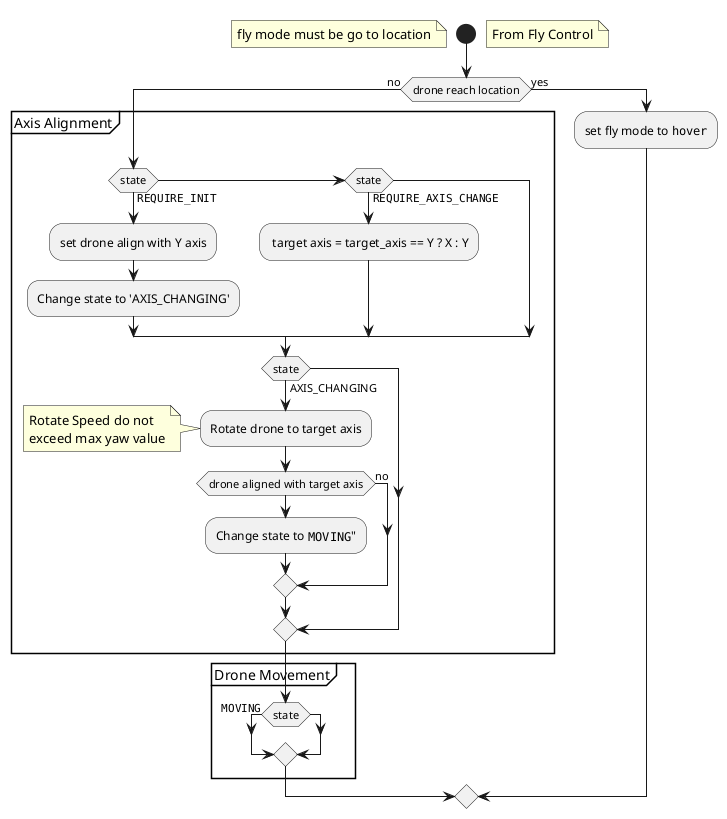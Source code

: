 @startuml
start
note left
fly mode must be go to location
endnote
note right 
From Fly Control
endnote
if (drone reach location) then (no)

    partition "Axis Alignment" {
    if (state) is (""REQUIRE_INIT"") then

        :set drone align with Y axis;
        :Change state to 'AXIS_CHANGING';
        else if (state)then (""REQUIRE_AXIS_CHANGE"")
            : target axis = target_axis == Y ? X : Y;

        endif 

        if (state) is (AXIS_CHANGING) then
            :Rotate drone to target axis;
            note left
            Rotate Speed do not 
            exceed max yaw value
            endnote

            if (drone aligned with target axis) then
                :Change state to ""MOVING""";
            else (no)
            endif

        endif
    }

    partition "Drone Movement" {
        if (state) is (""MOVING"") then

        endif
    }
else (yes)

    :set fly mode to ""hover"";

endif


